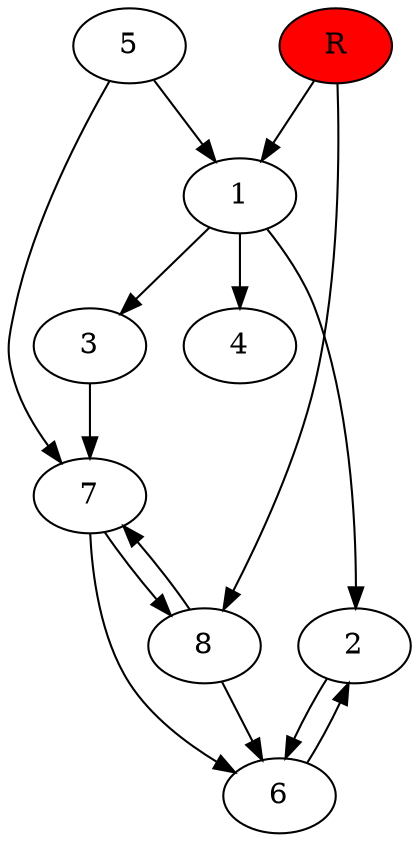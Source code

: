 digraph prb39948 {
	1
	2
	3
	4
	5
	6
	7
	8
	R [fillcolor="#ff0000" style=filled]
	1 -> 2
	1 -> 3
	1 -> 4
	2 -> 6
	3 -> 7
	5 -> 1
	5 -> 7
	6 -> 2
	7 -> 6
	7 -> 8
	8 -> 6
	8 -> 7
	R -> 1
	R -> 8
}
